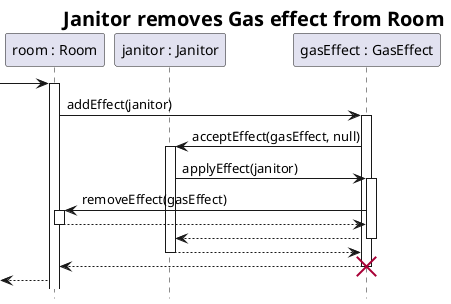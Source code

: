 @startuml JanitorCleansRoom
skinparam headerFontSize 20
skinparam HeaderFontColor #000000
skinparam HeaderFontStyle bold
header Janitor removes Gas effect from Room

hide footbox

participant R as "room : Room"
participant J as "janitor : Janitor"
participant G as "gasEffect : GasEffect"

-> R
activate R 

R -> G ++: addEffect(janitor)
G -> J ++: acceptEffect(gasEffect, null)
J -> G ++: applyEffect(janitor)
    G -> R ++: removeEffect(gasEffect)
    return

return
return
return

destroy G

<-- R
@enduml
